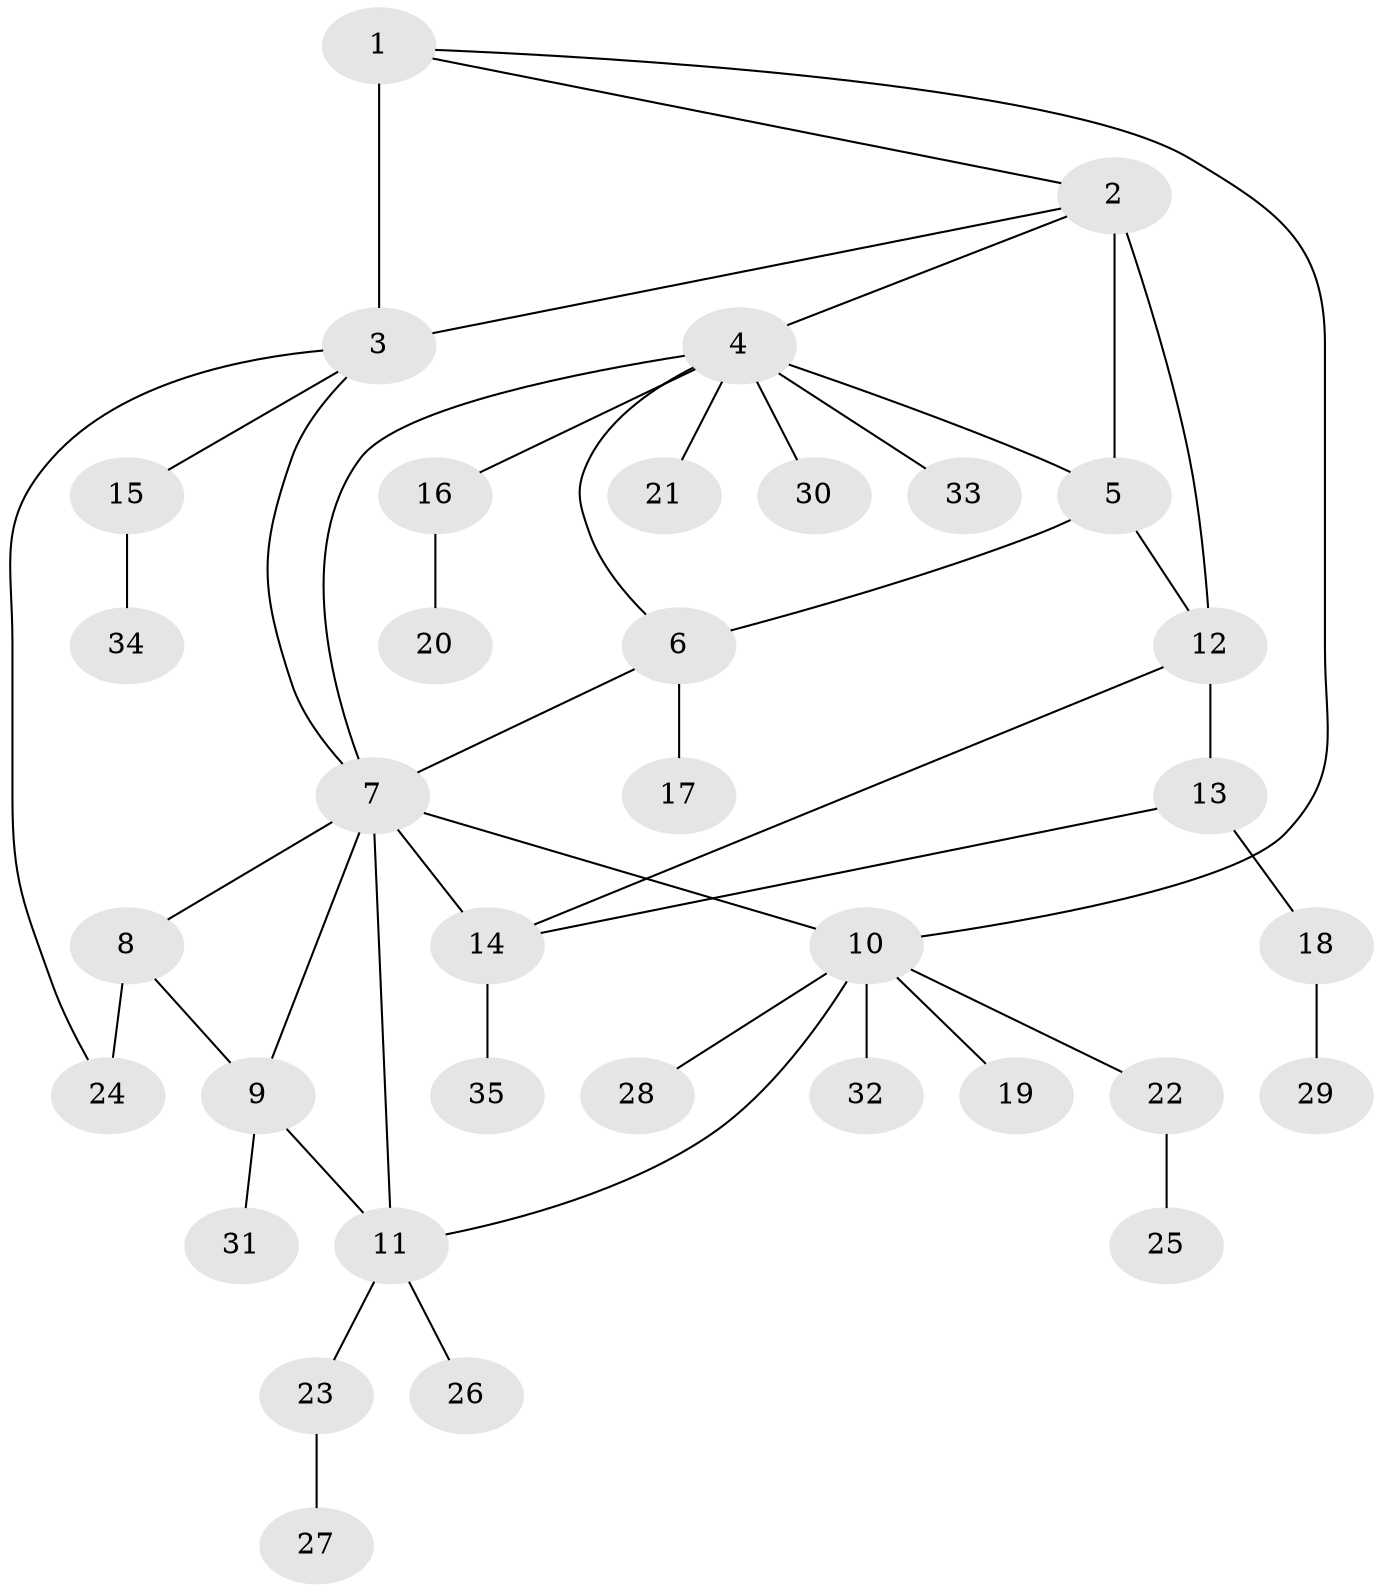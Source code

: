 // original degree distribution, {10: 0.014285714285714285, 4: 0.05714285714285714, 5: 0.04285714285714286, 9: 0.014285714285714285, 6: 0.05714285714285714, 8: 0.02857142857142857, 7: 0.014285714285714285, 1: 0.5714285714285714, 3: 0.04285714285714286, 2: 0.15714285714285714}
// Generated by graph-tools (version 1.1) at 2025/37/03/09/25 02:37:42]
// undirected, 35 vertices, 47 edges
graph export_dot {
graph [start="1"]
  node [color=gray90,style=filled];
  1;
  2;
  3;
  4;
  5;
  6;
  7;
  8;
  9;
  10;
  11;
  12;
  13;
  14;
  15;
  16;
  17;
  18;
  19;
  20;
  21;
  22;
  23;
  24;
  25;
  26;
  27;
  28;
  29;
  30;
  31;
  32;
  33;
  34;
  35;
  1 -- 2 [weight=2.0];
  1 -- 3 [weight=6.0];
  1 -- 10 [weight=1.0];
  2 -- 3 [weight=1.0];
  2 -- 4 [weight=1.0];
  2 -- 5 [weight=1.0];
  2 -- 12 [weight=4.0];
  3 -- 7 [weight=2.0];
  3 -- 15 [weight=1.0];
  3 -- 24 [weight=1.0];
  4 -- 5 [weight=1.0];
  4 -- 6 [weight=1.0];
  4 -- 7 [weight=1.0];
  4 -- 16 [weight=1.0];
  4 -- 21 [weight=1.0];
  4 -- 30 [weight=1.0];
  4 -- 33 [weight=1.0];
  5 -- 6 [weight=2.0];
  5 -- 12 [weight=1.0];
  6 -- 7 [weight=1.0];
  6 -- 17 [weight=1.0];
  7 -- 8 [weight=1.0];
  7 -- 9 [weight=1.0];
  7 -- 10 [weight=1.0];
  7 -- 11 [weight=1.0];
  7 -- 14 [weight=3.0];
  8 -- 9 [weight=1.0];
  8 -- 24 [weight=3.0];
  9 -- 11 [weight=1.0];
  9 -- 31 [weight=1.0];
  10 -- 11 [weight=1.0];
  10 -- 19 [weight=1.0];
  10 -- 22 [weight=1.0];
  10 -- 28 [weight=1.0];
  10 -- 32 [weight=1.0];
  11 -- 23 [weight=1.0];
  11 -- 26 [weight=1.0];
  12 -- 13 [weight=1.0];
  12 -- 14 [weight=1.0];
  13 -- 14 [weight=1.0];
  13 -- 18 [weight=1.0];
  14 -- 35 [weight=1.0];
  15 -- 34 [weight=1.0];
  16 -- 20 [weight=1.0];
  18 -- 29 [weight=3.0];
  22 -- 25 [weight=1.0];
  23 -- 27 [weight=1.0];
}
